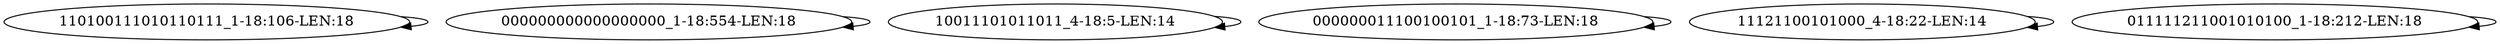 digraph G {
    "110100111010110111_1-18:106-LEN:18" -> "110100111010110111_1-18:106-LEN:18";
    "000000000000000000_1-18:554-LEN:18" -> "000000000000000000_1-18:554-LEN:18";
    "10011101011011_4-18:5-LEN:14" -> "10011101011011_4-18:5-LEN:14";
    "000000011100100101_1-18:73-LEN:18" -> "000000011100100101_1-18:73-LEN:18";
    "11121100101000_4-18:22-LEN:14" -> "11121100101000_4-18:22-LEN:14";
    "011111211001010100_1-18:212-LEN:18" -> "011111211001010100_1-18:212-LEN:18";
}
